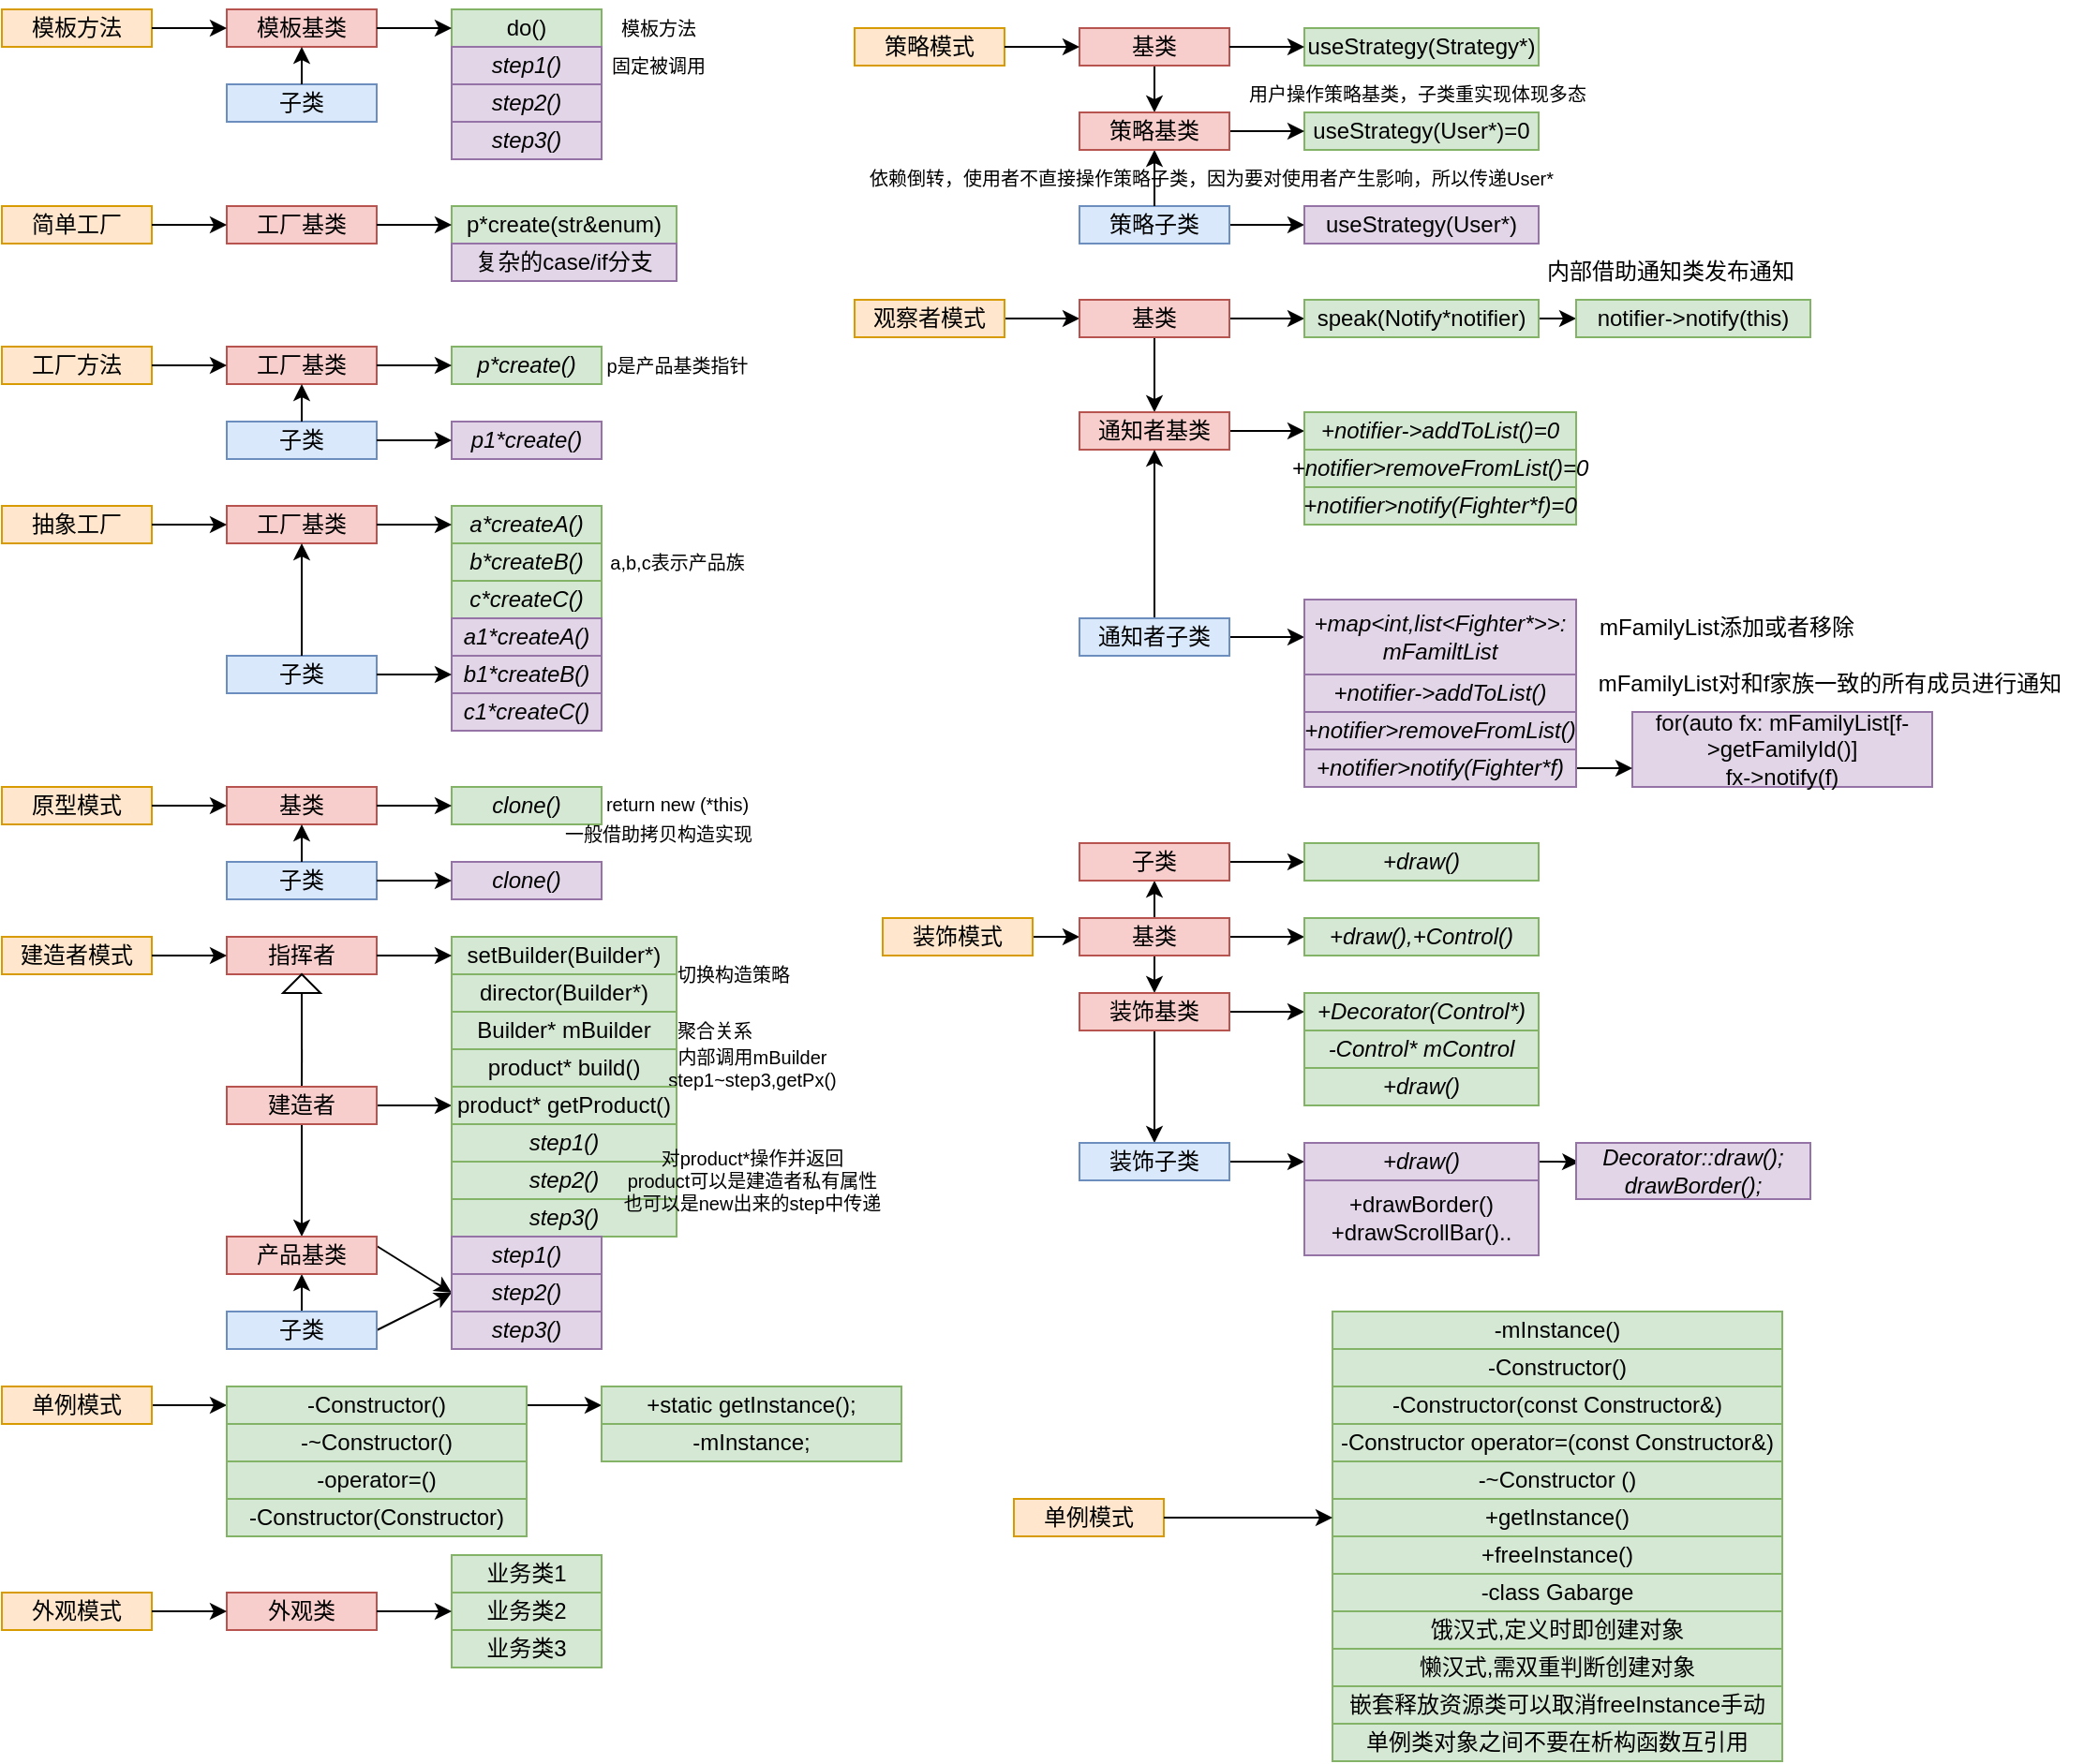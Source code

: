 <mxfile>
    <diagram id="zHpIVwNeffbbXztbU5Zh" name="第 1 页">
        <mxGraphModel dx="603" dy="279" grid="1" gridSize="10" guides="1" tooltips="1" connect="1" arrows="1" fold="1" page="1" pageScale="1" pageWidth="1169" pageHeight="827" math="0" shadow="0">
            <root>
                <mxCell id="0"/>
                <mxCell id="1" parent="0"/>
                <mxCell id="29" value="" style="group" parent="1" vertex="1" connectable="0">
                    <mxGeometry width="385" height="85" as="geometry"/>
                </mxCell>
                <mxCell id="2" value="模板方法" style="whiteSpace=wrap;html=1;fillColor=#ffe6cc;strokeColor=#d79b00;" parent="29" vertex="1">
                    <mxGeometry y="5" width="80" height="20" as="geometry"/>
                </mxCell>
                <mxCell id="4" value="模板基类" style="whiteSpace=wrap;html=1;fillColor=#f8cecc;strokeColor=#b85450;" parent="29" vertex="1">
                    <mxGeometry x="120" y="5" width="80" height="20" as="geometry"/>
                </mxCell>
                <mxCell id="17" style="edgeStyle=none;html=1;exitX=1;exitY=0.5;exitDx=0;exitDy=0;entryX=0;entryY=0.5;entryDx=0;entryDy=0;fontSize=10;" parent="29" source="2" target="4" edge="1">
                    <mxGeometry relative="1" as="geometry"/>
                </mxCell>
                <mxCell id="5" value="do()" style="whiteSpace=wrap;html=1;fillColor=#d5e8d4;strokeColor=#82b366;" parent="29" vertex="1">
                    <mxGeometry x="240" y="5" width="80" height="20" as="geometry"/>
                </mxCell>
                <mxCell id="20" style="edgeStyle=none;html=1;fontSize=10;" parent="29" source="4" target="5" edge="1">
                    <mxGeometry relative="1" as="geometry"/>
                </mxCell>
                <mxCell id="6" value="&lt;i&gt;step1()&lt;/i&gt;" style="whiteSpace=wrap;html=1;fillColor=#e1d5e7;strokeColor=#9673a6;" parent="29" vertex="1">
                    <mxGeometry x="240" y="25" width="80" height="20" as="geometry"/>
                </mxCell>
                <mxCell id="7" value="&lt;i&gt;step2()&lt;/i&gt;" style="whiteSpace=wrap;html=1;fillColor=#e1d5e7;strokeColor=#9673a6;" parent="29" vertex="1">
                    <mxGeometry x="240" y="45" width="80" height="20" as="geometry"/>
                </mxCell>
                <mxCell id="8" value="&lt;i&gt;step3()&lt;/i&gt;" style="whiteSpace=wrap;html=1;fillColor=#e1d5e7;strokeColor=#9673a6;" parent="29" vertex="1">
                    <mxGeometry x="240" y="65" width="80" height="20" as="geometry"/>
                </mxCell>
                <mxCell id="12" value="&lt;font style=&quot;font-size: 10px;&quot;&gt;模板方法&lt;/font&gt;" style="text;html=1;align=center;verticalAlign=middle;resizable=0;points=[];autosize=1;strokeColor=none;fillColor=none;" parent="29" vertex="1">
                    <mxGeometry x="320" width="60" height="30" as="geometry"/>
                </mxCell>
                <mxCell id="13" value="&lt;font style=&quot;font-size: 10px;&quot;&gt;固定被调用&lt;/font&gt;" style="text;html=1;align=center;verticalAlign=middle;resizable=0;points=[];autosize=1;strokeColor=none;fillColor=none;" parent="29" vertex="1">
                    <mxGeometry x="315" y="20" width="70" height="30" as="geometry"/>
                </mxCell>
                <mxCell id="21" value="子类" style="whiteSpace=wrap;html=1;fillColor=#dae8fc;strokeColor=#6c8ebf;" parent="29" vertex="1">
                    <mxGeometry x="120" y="45" width="80" height="20" as="geometry"/>
                </mxCell>
                <mxCell id="22" style="edgeStyle=none;html=1;fontSize=10;entryX=0.5;entryY=1;entryDx=0;entryDy=0;" parent="29" source="21" target="4" edge="1">
                    <mxGeometry relative="1" as="geometry"/>
                </mxCell>
                <mxCell id="41" value="" style="group" parent="1" vertex="1" connectable="0">
                    <mxGeometry y="110" width="360" height="40" as="geometry"/>
                </mxCell>
                <mxCell id="16" value="简单工厂" style="whiteSpace=wrap;html=1;fillColor=#ffe6cc;strokeColor=#d79b00;" parent="41" vertex="1">
                    <mxGeometry width="80" height="20" as="geometry"/>
                </mxCell>
                <mxCell id="23" value="工厂基类" style="whiteSpace=wrap;html=1;fillColor=#f8cecc;strokeColor=#b85450;" parent="41" vertex="1">
                    <mxGeometry x="120" width="80" height="20" as="geometry"/>
                </mxCell>
                <mxCell id="27" style="edgeStyle=none;html=1;exitX=1;exitY=0.5;exitDx=0;exitDy=0;entryX=0;entryY=0.5;entryDx=0;entryDy=0;fontSize=10;" parent="41" source="16" target="23" edge="1">
                    <mxGeometry relative="1" as="geometry"/>
                </mxCell>
                <mxCell id="24" value="p*create(str&amp;amp;enum)" style="whiteSpace=wrap;html=1;fillColor=#d5e8d4;strokeColor=#82b366;" parent="41" vertex="1">
                    <mxGeometry x="240" width="120" height="20" as="geometry"/>
                </mxCell>
                <mxCell id="26" style="edgeStyle=none;html=1;exitX=1;exitY=0.5;exitDx=0;exitDy=0;entryX=0;entryY=0.5;entryDx=0;entryDy=0;fontSize=10;" parent="41" source="23" target="24" edge="1">
                    <mxGeometry relative="1" as="geometry"/>
                </mxCell>
                <mxCell id="25" value="复杂的case/if分支" style="whiteSpace=wrap;html=1;fillColor=#e1d5e7;strokeColor=#9673a6;" parent="41" vertex="1">
                    <mxGeometry x="240" y="20" width="120" height="20" as="geometry"/>
                </mxCell>
                <mxCell id="43" value="" style="group" parent="1" vertex="1" connectable="0">
                    <mxGeometry y="180" width="410" height="70" as="geometry"/>
                </mxCell>
                <mxCell id="30" value="工厂方法" style="whiteSpace=wrap;html=1;fillColor=#ffe6cc;strokeColor=#d79b00;" parent="43" vertex="1">
                    <mxGeometry y="5" width="80" height="20" as="geometry"/>
                </mxCell>
                <mxCell id="31" value="工厂基类" style="whiteSpace=wrap;html=1;fillColor=#f8cecc;strokeColor=#b85450;" parent="43" vertex="1">
                    <mxGeometry x="120" y="5" width="80" height="20" as="geometry"/>
                </mxCell>
                <mxCell id="32" style="edgeStyle=none;html=1;exitX=1;exitY=0.5;exitDx=0;exitDy=0;entryX=0;entryY=0.5;entryDx=0;entryDy=0;fontSize=10;" parent="43" source="30" target="31" edge="1">
                    <mxGeometry relative="1" as="geometry"/>
                </mxCell>
                <mxCell id="33" value="&lt;i&gt;p*create()&lt;/i&gt;" style="whiteSpace=wrap;html=1;fillColor=#d5e8d4;strokeColor=#82b366;" parent="43" vertex="1">
                    <mxGeometry x="240" y="5" width="80" height="20" as="geometry"/>
                </mxCell>
                <mxCell id="34" style="edgeStyle=none;html=1;exitX=1;exitY=0.5;exitDx=0;exitDy=0;entryX=0;entryY=0.5;entryDx=0;entryDy=0;fontSize=10;" parent="43" source="31" target="33" edge="1">
                    <mxGeometry relative="1" as="geometry"/>
                </mxCell>
                <mxCell id="35" value="p是产品基类指针" style="text;html=1;align=center;verticalAlign=middle;resizable=0;points=[];autosize=1;strokeColor=none;fillColor=none;fontSize=10;" parent="43" vertex="1">
                    <mxGeometry x="310" width="100" height="30" as="geometry"/>
                </mxCell>
                <mxCell id="36" value="子类" style="whiteSpace=wrap;html=1;fillColor=#dae8fc;strokeColor=#6c8ebf;" parent="43" vertex="1">
                    <mxGeometry x="120" y="45" width="80" height="20" as="geometry"/>
                </mxCell>
                <mxCell id="37" style="edgeStyle=none;html=1;exitX=0.5;exitY=0;exitDx=0;exitDy=0;entryX=0.5;entryY=1;entryDx=0;entryDy=0;fontSize=10;" parent="43" source="36" target="31" edge="1">
                    <mxGeometry relative="1" as="geometry"/>
                </mxCell>
                <mxCell id="38" value="&lt;i&gt;p1*create()&lt;/i&gt;" style="whiteSpace=wrap;html=1;fillColor=#e1d5e7;strokeColor=#9673a6;" parent="43" vertex="1">
                    <mxGeometry x="240" y="45" width="80" height="20" as="geometry"/>
                </mxCell>
                <mxCell id="39" style="edgeStyle=none;html=1;exitX=1;exitY=0.5;exitDx=0;exitDy=0;entryX=0;entryY=0.5;entryDx=0;entryDy=0;fontSize=10;" parent="43" source="36" target="38" edge="1">
                    <mxGeometry relative="1" as="geometry"/>
                </mxCell>
                <mxCell id="59" value="" style="group" parent="1" vertex="1" connectable="0">
                    <mxGeometry y="270" width="410" height="120" as="geometry"/>
                </mxCell>
                <mxCell id="42" value="抽象工厂" style="whiteSpace=wrap;html=1;fillColor=#ffe6cc;strokeColor=#d79b00;" parent="59" vertex="1">
                    <mxGeometry width="80" height="20" as="geometry"/>
                </mxCell>
                <mxCell id="44" value="工厂基类" style="whiteSpace=wrap;html=1;fillColor=#f8cecc;strokeColor=#b85450;" parent="59" vertex="1">
                    <mxGeometry x="120" width="80" height="20" as="geometry"/>
                </mxCell>
                <mxCell id="45" style="edgeStyle=none;html=1;exitX=1;exitY=0.5;exitDx=0;exitDy=0;entryX=0;entryY=0.5;entryDx=0;entryDy=0;fontSize=10;" parent="59" source="42" target="44" edge="1">
                    <mxGeometry relative="1" as="geometry"/>
                </mxCell>
                <mxCell id="46" value="&lt;i&gt;a*createA()&lt;/i&gt;" style="whiteSpace=wrap;html=1;fillColor=#d5e8d4;strokeColor=#82b366;" parent="59" vertex="1">
                    <mxGeometry x="240" width="80" height="20" as="geometry"/>
                </mxCell>
                <mxCell id="50" style="edgeStyle=none;html=1;exitX=1;exitY=0.5;exitDx=0;exitDy=0;fontSize=10;" parent="59" source="44" target="46" edge="1">
                    <mxGeometry relative="1" as="geometry"/>
                </mxCell>
                <mxCell id="47" value="&lt;i&gt;b*createB()&lt;/i&gt;" style="whiteSpace=wrap;html=1;fillColor=#d5e8d4;strokeColor=#82b366;" parent="59" vertex="1">
                    <mxGeometry x="240" y="20" width="80" height="20" as="geometry"/>
                </mxCell>
                <mxCell id="48" value="&lt;i&gt;c*createC()&lt;/i&gt;" style="whiteSpace=wrap;html=1;fillColor=#d5e8d4;strokeColor=#82b366;" parent="59" vertex="1">
                    <mxGeometry x="240" y="40" width="80" height="20" as="geometry"/>
                </mxCell>
                <mxCell id="49" value="a,b,c表示产品族" style="text;html=1;align=center;verticalAlign=middle;resizable=0;points=[];autosize=1;strokeColor=none;fillColor=none;fontSize=10;" parent="59" vertex="1">
                    <mxGeometry x="310" y="15" width="100" height="30" as="geometry"/>
                </mxCell>
                <mxCell id="51" value="子类" style="whiteSpace=wrap;html=1;fillColor=#dae8fc;strokeColor=#6c8ebf;" parent="59" vertex="1">
                    <mxGeometry x="120" y="80" width="80" height="20" as="geometry"/>
                </mxCell>
                <mxCell id="52" style="edgeStyle=none;html=1;fontSize=10;entryX=0.5;entryY=1;entryDx=0;entryDy=0;" parent="59" source="51" target="44" edge="1">
                    <mxGeometry relative="1" as="geometry"/>
                </mxCell>
                <mxCell id="53" value="&lt;i&gt;b1*createB()&lt;/i&gt;" style="whiteSpace=wrap;html=1;fillColor=#e1d5e7;strokeColor=#9673a6;" parent="59" vertex="1">
                    <mxGeometry x="240" y="80" width="80" height="20" as="geometry"/>
                </mxCell>
                <mxCell id="56" style="edgeStyle=none;html=1;exitX=1;exitY=0.5;exitDx=0;exitDy=0;entryX=0;entryY=0.5;entryDx=0;entryDy=0;fontSize=10;" parent="59" source="51" target="53" edge="1">
                    <mxGeometry relative="1" as="geometry"/>
                </mxCell>
                <mxCell id="54" value="&lt;i&gt;c1*createC()&lt;/i&gt;" style="whiteSpace=wrap;html=1;fillColor=#e1d5e7;strokeColor=#9673a6;" parent="59" vertex="1">
                    <mxGeometry x="240" y="100" width="80" height="20" as="geometry"/>
                </mxCell>
                <mxCell id="55" value="&lt;i&gt;a1*createA()&lt;/i&gt;" style="whiteSpace=wrap;html=1;fillColor=#e1d5e7;strokeColor=#9673a6;" parent="59" vertex="1">
                    <mxGeometry x="240" y="60" width="80" height="20" as="geometry"/>
                </mxCell>
                <mxCell id="71" value="" style="group" parent="1" vertex="1" connectable="0">
                    <mxGeometry y="414" width="410" height="66" as="geometry"/>
                </mxCell>
                <mxCell id="60" value="原型模式" style="whiteSpace=wrap;html=1;fillColor=#ffe6cc;strokeColor=#d79b00;" parent="71" vertex="1">
                    <mxGeometry y="6" width="80" height="20" as="geometry"/>
                </mxCell>
                <mxCell id="61" value="基类" style="whiteSpace=wrap;html=1;fillColor=#f8cecc;strokeColor=#b85450;" parent="71" vertex="1">
                    <mxGeometry x="120" y="6" width="80" height="20" as="geometry"/>
                </mxCell>
                <mxCell id="70" style="edgeStyle=none;html=1;exitX=1;exitY=0.5;exitDx=0;exitDy=0;entryX=0;entryY=0.5;entryDx=0;entryDy=0;fontSize=10;" parent="71" source="60" target="61" edge="1">
                    <mxGeometry relative="1" as="geometry"/>
                </mxCell>
                <mxCell id="62" value="&lt;i&gt;clone()&lt;/i&gt;" style="whiteSpace=wrap;html=1;fillColor=#d5e8d4;strokeColor=#82b366;" parent="71" vertex="1">
                    <mxGeometry x="240" y="6" width="80" height="20" as="geometry"/>
                </mxCell>
                <mxCell id="65" style="edgeStyle=none;html=1;exitX=1;exitY=0.5;exitDx=0;exitDy=0;fontSize=10;" parent="71" source="61" target="62" edge="1">
                    <mxGeometry relative="1" as="geometry"/>
                </mxCell>
                <mxCell id="63" value="子类" style="whiteSpace=wrap;html=1;fillColor=#dae8fc;strokeColor=#6c8ebf;" parent="71" vertex="1">
                    <mxGeometry x="120" y="46" width="80" height="20" as="geometry"/>
                </mxCell>
                <mxCell id="66" style="edgeStyle=none;html=1;exitX=0.5;exitY=0;exitDx=0;exitDy=0;entryX=0.5;entryY=1;entryDx=0;entryDy=0;fontSize=10;" parent="71" source="63" target="61" edge="1">
                    <mxGeometry relative="1" as="geometry"/>
                </mxCell>
                <mxCell id="64" value="&lt;i&gt;clone()&lt;/i&gt;" style="whiteSpace=wrap;html=1;fillColor=#e1d5e7;strokeColor=#9673a6;" parent="71" vertex="1">
                    <mxGeometry x="240" y="46" width="80" height="20" as="geometry"/>
                </mxCell>
                <mxCell id="67" style="edgeStyle=none;html=1;fontSize=10;" parent="71" source="63" target="64" edge="1">
                    <mxGeometry relative="1" as="geometry"/>
                </mxCell>
                <mxCell id="68" value="return new (*this)" style="text;html=1;align=center;verticalAlign=middle;resizable=0;points=[];autosize=1;strokeColor=none;fillColor=none;fontSize=10;" parent="71" vertex="1">
                    <mxGeometry x="310" width="100" height="30" as="geometry"/>
                </mxCell>
                <mxCell id="69" value="一般借助拷贝构造实现" style="text;html=1;align=center;verticalAlign=middle;resizable=0;points=[];autosize=1;strokeColor=none;fillColor=none;fontSize=10;" parent="71" vertex="1">
                    <mxGeometry x="290" y="16" width="120" height="30" as="geometry"/>
                </mxCell>
                <mxCell id="73" value="建造者模式" style="whiteSpace=wrap;html=1;fillColor=#ffe6cc;strokeColor=#d79b00;" parent="1" vertex="1">
                    <mxGeometry y="500" width="80" height="20" as="geometry"/>
                </mxCell>
                <mxCell id="74" value="指挥者" style="whiteSpace=wrap;html=1;fillColor=#f8cecc;strokeColor=#b85450;" parent="1" vertex="1">
                    <mxGeometry x="120" y="500" width="80" height="20" as="geometry"/>
                </mxCell>
                <mxCell id="76" style="edgeStyle=none;html=1;exitX=1;exitY=0.5;exitDx=0;exitDy=0;fontSize=10;" parent="1" source="73" target="74" edge="1">
                    <mxGeometry relative="1" as="geometry"/>
                </mxCell>
                <mxCell id="75" value="setBuilder(Builder*)" style="whiteSpace=wrap;html=1;fillColor=#d5e8d4;strokeColor=#82b366;" parent="1" vertex="1">
                    <mxGeometry x="240" y="500" width="120" height="20" as="geometry"/>
                </mxCell>
                <mxCell id="77" style="edgeStyle=none;html=1;exitX=1;exitY=0.5;exitDx=0;exitDy=0;entryX=0;entryY=0.5;entryDx=0;entryDy=0;fontSize=10;" parent="1" source="74" target="75" edge="1">
                    <mxGeometry relative="1" as="geometry"/>
                </mxCell>
                <mxCell id="81" value="director(Builder*)" style="whiteSpace=wrap;html=1;fillColor=#d5e8d4;strokeColor=#82b366;" parent="1" vertex="1">
                    <mxGeometry x="240" y="520" width="120" height="20" as="geometry"/>
                </mxCell>
                <mxCell id="82" value="切换构造策略" style="text;html=1;align=center;verticalAlign=middle;resizable=0;points=[];autosize=1;strokeColor=none;fillColor=none;fontSize=10;" parent="1" vertex="1">
                    <mxGeometry x="350" y="505" width="80" height="30" as="geometry"/>
                </mxCell>
                <mxCell id="83" value="Builder* mBuilder" style="whiteSpace=wrap;html=1;fillColor=#d5e8d4;strokeColor=#82b366;movable=1;resizable=1;rotatable=1;deletable=1;editable=1;connectable=1;" parent="1" vertex="1">
                    <mxGeometry x="240" y="540" width="120" height="20" as="geometry"/>
                </mxCell>
                <mxCell id="85" value="product* build()" style="whiteSpace=wrap;html=1;fillColor=#d5e8d4;strokeColor=#82b366;" parent="1" vertex="1">
                    <mxGeometry x="240" y="560" width="120" height="20" as="geometry"/>
                </mxCell>
                <mxCell id="86" value="内部调用mBuilder&lt;br&gt;step1~step3,getPx()" style="text;html=1;align=center;verticalAlign=middle;resizable=0;points=[];autosize=1;strokeColor=none;fillColor=none;fontSize=10;" parent="1" vertex="1">
                    <mxGeometry x="345" y="550" width="110" height="40" as="geometry"/>
                </mxCell>
                <mxCell id="91" style="edgeStyle=none;html=1;exitX=0.5;exitY=0;exitDx=0;exitDy=0;fontSize=10;endArrow=none;endFill=0;" parent="1" source="87" edge="1">
                    <mxGeometry relative="1" as="geometry">
                        <mxPoint x="160.077" y="560" as="targetPoint"/>
                    </mxGeometry>
                </mxCell>
                <mxCell id="94" style="edgeStyle=none;html=1;exitX=0.5;exitY=1;exitDx=0;exitDy=0;entryX=0.5;entryY=0;entryDx=0;entryDy=0;fontSize=10;endArrow=classic;endFill=1;" parent="1" source="87" target="93" edge="1">
                    <mxGeometry relative="1" as="geometry"/>
                </mxCell>
                <mxCell id="109" style="edgeStyle=none;html=1;exitX=1;exitY=0.5;exitDx=0;exitDy=0;entryX=0;entryY=0.5;entryDx=0;entryDy=0;fontSize=10;endArrow=classic;endFill=1;" parent="1" source="87" target="108" edge="1">
                    <mxGeometry relative="1" as="geometry"/>
                </mxCell>
                <mxCell id="87" value="建造者" style="whiteSpace=wrap;html=1;fillColor=#f8cecc;strokeColor=#b85450;" parent="1" vertex="1">
                    <mxGeometry x="120" y="580" width="80" height="20" as="geometry"/>
                </mxCell>
                <mxCell id="88" value="" style="group;fontSize=10;rotation=-90;" parent="1" vertex="1" connectable="0">
                    <mxGeometry x="140" y="530" width="40" height="20" as="geometry"/>
                </mxCell>
                <mxCell id="89" style="edgeStyle=none;html=1;exitX=0;exitY=0.5;exitDx=0;exitDy=0;rounded=0;strokeColor=default;endArrow=none;endFill=0;fontSize=10;" parent="88" source="90" edge="1">
                    <mxGeometry relative="1" as="geometry">
                        <mxPoint x="20" y="30" as="targetPoint"/>
                    </mxGeometry>
                </mxCell>
                <mxCell id="90" value="" style="triangle;whiteSpace=wrap;html=1;fontSize=10;rotation=-90;" parent="88" vertex="1">
                    <mxGeometry x="15" y="-15" width="10" height="20" as="geometry"/>
                </mxCell>
                <mxCell id="92" value="聚合关系" style="text;html=1;align=center;verticalAlign=middle;resizable=0;points=[];autosize=1;strokeColor=none;fillColor=none;fontSize=10;" parent="1" vertex="1">
                    <mxGeometry x="350" y="535" width="60" height="30" as="geometry"/>
                </mxCell>
                <mxCell id="100" style="edgeStyle=none;html=1;exitX=0.5;exitY=0;exitDx=0;exitDy=0;entryX=0.5;entryY=1;entryDx=0;entryDy=0;fontSize=10;endArrow=classic;endFill=1;" parent="1" source="99" target="93" edge="1">
                    <mxGeometry relative="1" as="geometry"/>
                </mxCell>
                <mxCell id="106" style="edgeStyle=none;html=1;exitX=1;exitY=0.25;exitDx=0;exitDy=0;fontSize=10;endArrow=classic;endFill=1;" parent="1" source="93" edge="1">
                    <mxGeometry relative="1" as="geometry">
                        <mxPoint x="240" y="690" as="targetPoint"/>
                    </mxGeometry>
                </mxCell>
                <mxCell id="93" value="产品基类" style="whiteSpace=wrap;html=1;fillColor=#f8cecc;strokeColor=#b85450;" parent="1" vertex="1">
                    <mxGeometry x="120" y="660" width="80" height="20" as="geometry"/>
                </mxCell>
                <mxCell id="95" value="&lt;i&gt;step1()&lt;/i&gt;" style="whiteSpace=wrap;html=1;fillColor=#d5e8d4;strokeColor=#82b366;" parent="1" vertex="1">
                    <mxGeometry x="240" y="600" width="120" height="20" as="geometry"/>
                </mxCell>
                <mxCell id="96" value="&lt;i&gt;step2()&lt;/i&gt;" style="whiteSpace=wrap;html=1;fillColor=#d5e8d4;strokeColor=#82b366;" parent="1" vertex="1">
                    <mxGeometry x="240" y="620" width="120" height="20" as="geometry"/>
                </mxCell>
                <mxCell id="97" value="&lt;i&gt;step3()&lt;/i&gt;" style="whiteSpace=wrap;html=1;fillColor=#d5e8d4;strokeColor=#82b366;" parent="1" vertex="1">
                    <mxGeometry x="240" y="640" width="120" height="20" as="geometry"/>
                </mxCell>
                <mxCell id="98" value="对product*操作并返回&lt;br&gt;product可以是建造者私有属性&lt;br&gt;也可以是new出来的step中传递" style="text;html=1;align=center;verticalAlign=middle;resizable=0;points=[];autosize=1;strokeColor=none;fillColor=none;fontSize=10;" parent="1" vertex="1">
                    <mxGeometry x="320" y="605" width="160" height="50" as="geometry"/>
                </mxCell>
                <mxCell id="104" style="edgeStyle=none;html=1;exitX=1;exitY=0.5;exitDx=0;exitDy=0;entryX=0;entryY=0.5;entryDx=0;entryDy=0;fontSize=10;endArrow=classic;endFill=1;" parent="1" source="99" target="102" edge="1">
                    <mxGeometry relative="1" as="geometry"/>
                </mxCell>
                <mxCell id="99" value="子类" style="whiteSpace=wrap;html=1;fillColor=#dae8fc;strokeColor=#6c8ebf;" parent="1" vertex="1">
                    <mxGeometry x="120" y="700" width="80" height="20" as="geometry"/>
                </mxCell>
                <mxCell id="101" value="&lt;i&gt;step1()&lt;/i&gt;" style="whiteSpace=wrap;html=1;fillColor=#e1d5e7;strokeColor=#9673a6;" parent="1" vertex="1">
                    <mxGeometry x="240" y="660" width="80" height="20" as="geometry"/>
                </mxCell>
                <mxCell id="102" value="&lt;i&gt;step2()&lt;/i&gt;" style="whiteSpace=wrap;html=1;fillColor=#e1d5e7;strokeColor=#9673a6;" parent="1" vertex="1">
                    <mxGeometry x="240" y="680" width="80" height="20" as="geometry"/>
                </mxCell>
                <mxCell id="103" value="&lt;i&gt;step3()&lt;/i&gt;" style="whiteSpace=wrap;html=1;fillColor=#e1d5e7;strokeColor=#9673a6;" parent="1" vertex="1">
                    <mxGeometry x="240" y="700" width="80" height="20" as="geometry"/>
                </mxCell>
                <mxCell id="108" value="product* getProduct()" style="whiteSpace=wrap;html=1;fillColor=#d5e8d4;strokeColor=#82b366;" parent="1" vertex="1">
                    <mxGeometry x="240" y="580" width="120" height="20" as="geometry"/>
                </mxCell>
                <mxCell id="111" value="策略模式" style="whiteSpace=wrap;html=1;fillColor=#ffe6cc;strokeColor=#d79b00;" parent="1" vertex="1">
                    <mxGeometry x="455" y="15" width="80" height="20" as="geometry"/>
                </mxCell>
                <mxCell id="129" style="edgeStyle=none;html=1;exitX=0.5;exitY=1;exitDx=0;exitDy=0;entryX=0.5;entryY=0;entryDx=0;entryDy=0;" parent="1" source="112" target="123" edge="1">
                    <mxGeometry relative="1" as="geometry"/>
                </mxCell>
                <mxCell id="112" value="基类" style="whiteSpace=wrap;html=1;fillColor=#f8cecc;strokeColor=#b85450;" parent="1" vertex="1">
                    <mxGeometry x="575" y="15" width="80" height="20" as="geometry"/>
                </mxCell>
                <mxCell id="113" style="edgeStyle=none;html=1;exitX=1;exitY=0.5;exitDx=0;exitDy=0;entryX=0;entryY=0.5;entryDx=0;entryDy=0;fontSize=10;" parent="1" source="111" target="112" edge="1">
                    <mxGeometry relative="1" as="geometry"/>
                </mxCell>
                <mxCell id="114" value="useStrategy(Strategy*)" style="whiteSpace=wrap;html=1;fillColor=#d5e8d4;strokeColor=#82b366;" parent="1" vertex="1">
                    <mxGeometry x="695" y="15" width="125" height="20" as="geometry"/>
                </mxCell>
                <mxCell id="115" style="edgeStyle=none;html=1;fontSize=10;" parent="1" source="112" target="114" edge="1">
                    <mxGeometry relative="1" as="geometry"/>
                </mxCell>
                <mxCell id="118" value="useStrategy(User*)=0" style="whiteSpace=wrap;html=1;fillColor=#d5e8d4;strokeColor=#82b366;" parent="1" vertex="1">
                    <mxGeometry x="695" y="60" width="125" height="20" as="geometry"/>
                </mxCell>
                <mxCell id="128" style="edgeStyle=none;html=1;exitX=1;exitY=0.5;exitDx=0;exitDy=0;entryX=0;entryY=0.5;entryDx=0;entryDy=0;" parent="1" source="121" target="127" edge="1">
                    <mxGeometry relative="1" as="geometry"/>
                </mxCell>
                <mxCell id="121" value="策略子类" style="whiteSpace=wrap;html=1;fillColor=#dae8fc;strokeColor=#6c8ebf;" parent="1" vertex="1">
                    <mxGeometry x="575" y="110" width="80" height="20" as="geometry"/>
                </mxCell>
                <mxCell id="125" style="edgeStyle=none;html=1;exitX=1;exitY=0.5;exitDx=0;exitDy=0;entryX=0;entryY=0.5;entryDx=0;entryDy=0;" parent="1" source="123" target="118" edge="1">
                    <mxGeometry relative="1" as="geometry"/>
                </mxCell>
                <mxCell id="126" style="edgeStyle=none;html=1;entryX=0.5;entryY=1;entryDx=0;entryDy=0;" parent="1" source="121" target="123" edge="1">
                    <mxGeometry relative="1" as="geometry"/>
                </mxCell>
                <mxCell id="123" value="策略基类" style="whiteSpace=wrap;html=1;fillColor=#f8cecc;strokeColor=#b85450;" parent="1" vertex="1">
                    <mxGeometry x="575" y="60" width="80" height="20" as="geometry"/>
                </mxCell>
                <mxCell id="127" value="useStrategy(User*)" style="whiteSpace=wrap;html=1;fillColor=#e1d5e7;strokeColor=#9673a6;" parent="1" vertex="1">
                    <mxGeometry x="695" y="110" width="125" height="20" as="geometry"/>
                </mxCell>
                <mxCell id="130" value="&lt;font style=&quot;font-size: 10px;&quot;&gt;依赖倒转，使用者不直接操作策略子类，因为要对使用者产生影响，所以传递User*&lt;/font&gt;" style="text;html=1;align=center;verticalAlign=middle;resizable=0;points=[];autosize=1;strokeColor=none;fillColor=none;" parent="1" vertex="1">
                    <mxGeometry x="450" y="80" width="390" height="30" as="geometry"/>
                </mxCell>
                <mxCell id="131" value="用户操作策略基类，子类重实现体现多态" style="text;html=1;align=center;verticalAlign=middle;resizable=0;points=[];autosize=1;strokeColor=none;fillColor=none;fontSize=10;" parent="1" vertex="1">
                    <mxGeometry x="655" y="35" width="200" height="30" as="geometry"/>
                </mxCell>
                <mxCell id="156" style="edgeStyle=none;html=1;exitX=1;exitY=0.5;exitDx=0;exitDy=0;entryX=0;entryY=0.5;entryDx=0;entryDy=0;" parent="1" source="132" target="133" edge="1">
                    <mxGeometry relative="1" as="geometry"/>
                </mxCell>
                <mxCell id="132" value="观察者模式" style="whiteSpace=wrap;html=1;fillColor=#ffe6cc;strokeColor=#d79b00;" parent="1" vertex="1">
                    <mxGeometry x="455" y="160" width="80" height="20" as="geometry"/>
                </mxCell>
                <mxCell id="148" style="edgeStyle=none;html=1;exitX=0.5;exitY=1;exitDx=0;exitDy=0;entryX=0.5;entryY=0;entryDx=0;entryDy=0;" parent="1" source="133" target="135" edge="1">
                    <mxGeometry relative="1" as="geometry"/>
                </mxCell>
                <mxCell id="151" style="edgeStyle=none;html=1;exitX=1;exitY=0.5;exitDx=0;exitDy=0;entryX=0;entryY=0.5;entryDx=0;entryDy=0;" parent="1" source="133" target="134" edge="1">
                    <mxGeometry relative="1" as="geometry"/>
                </mxCell>
                <mxCell id="133" value="基类" style="whiteSpace=wrap;html=1;fillColor=#f8cecc;strokeColor=#b85450;" parent="1" vertex="1">
                    <mxGeometry x="575" y="160" width="80" height="20" as="geometry"/>
                </mxCell>
                <mxCell id="141" style="edgeStyle=none;html=1;exitX=1;exitY=0.5;exitDx=0;exitDy=0;entryX=0;entryY=0.5;entryDx=0;entryDy=0;" parent="1" source="134" target="137" edge="1">
                    <mxGeometry relative="1" as="geometry"/>
                </mxCell>
                <mxCell id="134" value="speak(Notify*notifier)" style="whiteSpace=wrap;html=1;fillColor=#d5e8d4;strokeColor=#82b366;" parent="1" vertex="1">
                    <mxGeometry x="695" y="160" width="125" height="20" as="geometry"/>
                </mxCell>
                <mxCell id="150" style="edgeStyle=none;html=1;exitX=1;exitY=0.5;exitDx=0;exitDy=0;entryX=0;entryY=0.5;entryDx=0;entryDy=0;" parent="1" source="135" target="138" edge="1">
                    <mxGeometry relative="1" as="geometry"/>
                </mxCell>
                <mxCell id="135" value="通知者基类" style="whiteSpace=wrap;html=1;fillColor=#f8cecc;strokeColor=#b85450;" parent="1" vertex="1">
                    <mxGeometry x="575" y="220" width="80" height="20" as="geometry"/>
                </mxCell>
                <mxCell id="149" style="edgeStyle=none;html=1;exitX=0.5;exitY=0;exitDx=0;exitDy=0;entryX=0.5;entryY=1;entryDx=0;entryDy=0;" parent="1" source="136" target="135" edge="1">
                    <mxGeometry relative="1" as="geometry"/>
                </mxCell>
                <mxCell id="173" style="edgeStyle=orthogonalEdgeStyle;rounded=0;html=1;exitX=1;exitY=0.5;exitDx=0;exitDy=0;entryX=0;entryY=0.5;entryDx=0;entryDy=0;" parent="1" source="136" target="147" edge="1">
                    <mxGeometry relative="1" as="geometry"/>
                </mxCell>
                <mxCell id="136" value="通知者子类" style="whiteSpace=wrap;html=1;fillColor=#dae8fc;strokeColor=#6c8ebf;" parent="1" vertex="1">
                    <mxGeometry x="575" y="330" width="80" height="20" as="geometry"/>
                </mxCell>
                <mxCell id="137" value="notifier-&amp;gt;notify(this)" style="whiteSpace=wrap;html=1;fillColor=#d5e8d4;strokeColor=#82b366;" parent="1" vertex="1">
                    <mxGeometry x="840" y="160" width="125" height="20" as="geometry"/>
                </mxCell>
                <mxCell id="138" value="&lt;i&gt;+notifier-&amp;gt;addToList()=0&lt;/i&gt;" style="whiteSpace=wrap;html=1;fillColor=#d5e8d4;strokeColor=#82b366;" parent="1" vertex="1">
                    <mxGeometry x="695" y="220" width="145" height="20" as="geometry"/>
                </mxCell>
                <mxCell id="139" value="&lt;i&gt;+notifier&amp;gt;removeFromList()=0&lt;/i&gt;" style="whiteSpace=wrap;html=1;fillColor=#d5e8d4;strokeColor=#82b366;" parent="1" vertex="1">
                    <mxGeometry x="695" y="240" width="145" height="20" as="geometry"/>
                </mxCell>
                <mxCell id="140" value="&lt;i&gt;+notifier&amp;gt;notify(Fighter*f)=0&lt;/i&gt;" style="whiteSpace=wrap;html=1;fillColor=#d5e8d4;strokeColor=#82b366;" parent="1" vertex="1">
                    <mxGeometry x="695" y="260" width="145" height="20" as="geometry"/>
                </mxCell>
                <mxCell id="142" value="for(auto fx: mFamilyList[f-&amp;gt;getFamilyId()]&lt;br&gt;fx-&amp;gt;notify(f)" style="whiteSpace=wrap;html=1;fillColor=#e1d5e7;strokeColor=#9673a6;" parent="1" vertex="1">
                    <mxGeometry x="870" y="380" width="160" height="40" as="geometry"/>
                </mxCell>
                <mxCell id="144" value="内部借助通知类发布通知" style="text;html=1;align=center;verticalAlign=middle;resizable=0;points=[];autosize=1;strokeColor=none;fillColor=none;" parent="1" vertex="1">
                    <mxGeometry x="810" y="130" width="160" height="30" as="geometry"/>
                </mxCell>
                <mxCell id="145" value="&lt;span style=&quot;&quot;&gt;mFamilyList添加或者移除&lt;/span&gt;" style="text;html=1;align=center;verticalAlign=middle;resizable=0;points=[];autosize=1;strokeColor=none;fillColor=none;" parent="1" vertex="1">
                    <mxGeometry x="840" y="320" width="160" height="30" as="geometry"/>
                </mxCell>
                <mxCell id="146" value="&lt;span style=&quot;&quot;&gt;mFamilyList对和f家族一致的所有成员进行通知&lt;/span&gt;" style="text;html=1;align=center;verticalAlign=middle;resizable=0;points=[];autosize=1;strokeColor=none;fillColor=none;" parent="1" vertex="1">
                    <mxGeometry x="840" y="350" width="270" height="30" as="geometry"/>
                </mxCell>
                <mxCell id="147" value="&lt;i&gt;+map&amp;lt;int,list&amp;lt;Fighter*&amp;gt;&amp;gt;:&lt;br&gt;mFamiltList&lt;br&gt;&lt;/i&gt;" style="whiteSpace=wrap;html=1;fillColor=#e1d5e7;strokeColor=#9673a6;" parent="1" vertex="1">
                    <mxGeometry x="695" y="320" width="145" height="40" as="geometry"/>
                </mxCell>
                <mxCell id="152" value="&lt;i&gt;+notifier-&amp;gt;addToList()&lt;/i&gt;" style="whiteSpace=wrap;html=1;fillColor=#e1d5e7;strokeColor=#9673a6;" parent="1" vertex="1">
                    <mxGeometry x="695" y="360" width="145" height="20" as="geometry"/>
                </mxCell>
                <mxCell id="153" value="&lt;i&gt;+notifier&amp;gt;removeFromList()&lt;/i&gt;" style="whiteSpace=wrap;html=1;fillColor=#e1d5e7;strokeColor=#9673a6;" parent="1" vertex="1">
                    <mxGeometry x="695" y="380" width="145" height="20" as="geometry"/>
                </mxCell>
                <mxCell id="155" style="edgeStyle=none;html=1;exitX=1;exitY=0.5;exitDx=0;exitDy=0;entryX=0;entryY=0.75;entryDx=0;entryDy=0;" parent="1" source="154" target="142" edge="1">
                    <mxGeometry relative="1" as="geometry"/>
                </mxCell>
                <mxCell id="154" value="&lt;i&gt;+notifier&amp;gt;notify(Fighter*f)&lt;/i&gt;" style="whiteSpace=wrap;html=1;fillColor=#e1d5e7;strokeColor=#9673a6;" parent="1" vertex="1">
                    <mxGeometry x="695" y="400" width="145" height="20" as="geometry"/>
                </mxCell>
                <mxCell id="186" style="edgeStyle=orthogonalEdgeStyle;rounded=0;html=1;exitX=1;exitY=0.5;exitDx=0;exitDy=0;entryX=0;entryY=0.5;entryDx=0;entryDy=0;" parent="1" source="157" target="158" edge="1">
                    <mxGeometry relative="1" as="geometry"/>
                </mxCell>
                <mxCell id="157" value="装饰模式" style="whiteSpace=wrap;html=1;fillColor=#ffe6cc;strokeColor=#d79b00;" parent="1" vertex="1">
                    <mxGeometry x="470" y="490" width="80" height="20" as="geometry"/>
                </mxCell>
                <mxCell id="168" style="edgeStyle=orthogonalEdgeStyle;rounded=0;html=1;exitX=0.5;exitY=1;exitDx=0;exitDy=0;entryX=0.5;entryY=0;entryDx=0;entryDy=0;" parent="1" source="158" target="159" edge="1">
                    <mxGeometry relative="1" as="geometry"/>
                </mxCell>
                <mxCell id="169" style="edgeStyle=orthogonalEdgeStyle;rounded=0;html=1;exitX=0.5;exitY=0;exitDx=0;exitDy=0;entryX=0.5;entryY=1;entryDx=0;entryDy=0;" parent="1" source="158" target="160" edge="1">
                    <mxGeometry relative="1" as="geometry"/>
                </mxCell>
                <mxCell id="174" style="edgeStyle=orthogonalEdgeStyle;rounded=0;html=1;exitX=1;exitY=0.5;exitDx=0;exitDy=0;entryX=0;entryY=0.5;entryDx=0;entryDy=0;" parent="1" source="158" target="170" edge="1">
                    <mxGeometry relative="1" as="geometry"/>
                </mxCell>
                <mxCell id="158" value="基类" style="whiteSpace=wrap;html=1;fillColor=#f8cecc;strokeColor=#b85450;" parent="1" vertex="1">
                    <mxGeometry x="575" y="490" width="80" height="20" as="geometry"/>
                </mxCell>
                <mxCell id="178" style="edgeStyle=orthogonalEdgeStyle;rounded=0;html=1;exitX=0.5;exitY=1;exitDx=0;exitDy=0;entryX=0.5;entryY=0;entryDx=0;entryDy=0;" parent="1" source="159" target="161" edge="1">
                    <mxGeometry relative="1" as="geometry"/>
                </mxCell>
                <mxCell id="183" style="edgeStyle=orthogonalEdgeStyle;rounded=0;html=1;entryX=0;entryY=0.5;entryDx=0;entryDy=0;" parent="1" source="159" target="175" edge="1">
                    <mxGeometry relative="1" as="geometry"/>
                </mxCell>
                <mxCell id="159" value="装饰基类" style="whiteSpace=wrap;html=1;fillColor=#f8cecc;strokeColor=#b85450;" parent="1" vertex="1">
                    <mxGeometry x="575" y="530" width="80" height="20" as="geometry"/>
                </mxCell>
                <mxCell id="172" style="edgeStyle=orthogonalEdgeStyle;rounded=0;html=1;exitX=1;exitY=0.5;exitDx=0;exitDy=0;entryX=0;entryY=0.5;entryDx=0;entryDy=0;" parent="1" source="160" target="171" edge="1">
                    <mxGeometry relative="1" as="geometry"/>
                </mxCell>
                <mxCell id="160" value="子类" style="whiteSpace=wrap;html=1;fillColor=#f8cecc;strokeColor=#b85450;" parent="1" vertex="1">
                    <mxGeometry x="575" y="450" width="80" height="20" as="geometry"/>
                </mxCell>
                <mxCell id="182" style="edgeStyle=orthogonalEdgeStyle;rounded=0;html=1;exitX=1;exitY=0.5;exitDx=0;exitDy=0;entryX=0;entryY=0.5;entryDx=0;entryDy=0;" parent="1" source="161" target="180" edge="1">
                    <mxGeometry relative="1" as="geometry"/>
                </mxCell>
                <mxCell id="161" value="装饰子类" style="whiteSpace=wrap;html=1;fillColor=#dae8fc;strokeColor=#6c8ebf;" parent="1" vertex="1">
                    <mxGeometry x="575" y="610" width="80" height="20" as="geometry"/>
                </mxCell>
                <mxCell id="170" value="&lt;i&gt;+draw(),+Control()&lt;/i&gt;" style="whiteSpace=wrap;html=1;fillColor=#d5e8d4;strokeColor=#82b366;" parent="1" vertex="1">
                    <mxGeometry x="695" y="490" width="125" height="20" as="geometry"/>
                </mxCell>
                <mxCell id="171" value="&lt;i&gt;+draw()&lt;/i&gt;" style="whiteSpace=wrap;html=1;fillColor=#d5e8d4;strokeColor=#82b366;" parent="1" vertex="1">
                    <mxGeometry x="695" y="450" width="125" height="20" as="geometry"/>
                </mxCell>
                <mxCell id="175" value="&lt;i&gt;+Decorator(Control*)&lt;/i&gt;" style="whiteSpace=wrap;html=1;fillColor=#d5e8d4;strokeColor=#82b366;" parent="1" vertex="1">
                    <mxGeometry x="695" y="530" width="125" height="20" as="geometry"/>
                </mxCell>
                <mxCell id="176" value="&lt;i&gt;-Control* mControl&lt;/i&gt;" style="whiteSpace=wrap;html=1;fillColor=#d5e8d4;strokeColor=#82b366;" parent="1" vertex="1">
                    <mxGeometry x="695" y="550" width="125" height="20" as="geometry"/>
                </mxCell>
                <mxCell id="177" value="&lt;i&gt;+draw()&lt;/i&gt;" style="whiteSpace=wrap;html=1;fillColor=#d5e8d4;strokeColor=#82b366;" parent="1" vertex="1">
                    <mxGeometry x="695" y="570" width="125" height="20" as="geometry"/>
                </mxCell>
                <mxCell id="185" style="edgeStyle=orthogonalEdgeStyle;rounded=0;html=1;exitX=1;exitY=0.5;exitDx=0;exitDy=0;entryX=0.013;entryY=0.343;entryDx=0;entryDy=0;entryPerimeter=0;" parent="1" source="180" target="184" edge="1">
                    <mxGeometry relative="1" as="geometry"/>
                </mxCell>
                <mxCell id="180" value="&lt;i&gt;+draw()&lt;/i&gt;" style="whiteSpace=wrap;html=1;fillColor=#e1d5e7;strokeColor=#9673a6;" parent="1" vertex="1">
                    <mxGeometry x="695" y="610" width="125" height="20" as="geometry"/>
                </mxCell>
                <mxCell id="181" value="+drawBorder()&lt;br&gt;+drawScrollBar().." style="whiteSpace=wrap;html=1;fillColor=#e1d5e7;strokeColor=#9673a6;" parent="1" vertex="1">
                    <mxGeometry x="695" y="630" width="125" height="40" as="geometry"/>
                </mxCell>
                <mxCell id="184" value="&lt;i&gt;Decorator::draw();&lt;br&gt;drawBorder();&lt;br&gt;&lt;/i&gt;" style="whiteSpace=wrap;html=1;fillColor=#e1d5e7;strokeColor=#9673a6;" parent="1" vertex="1">
                    <mxGeometry x="840" y="610" width="125" height="30" as="geometry"/>
                </mxCell>
                <mxCell id="192" style="edgeStyle=orthogonalEdgeStyle;rounded=0;html=1;exitX=1;exitY=0.5;exitDx=0;exitDy=0;entryX=0;entryY=0.5;entryDx=0;entryDy=0;" parent="1" source="187" target="188" edge="1">
                    <mxGeometry relative="1" as="geometry"/>
                </mxCell>
                <mxCell id="187" value="单例模式" style="whiteSpace=wrap;html=1;fillColor=#ffe6cc;strokeColor=#d79b00;" parent="1" vertex="1">
                    <mxGeometry y="740" width="80" height="20" as="geometry"/>
                </mxCell>
                <mxCell id="194" style="edgeStyle=orthogonalEdgeStyle;rounded=0;html=1;exitX=1;exitY=0.5;exitDx=0;exitDy=0;entryX=0;entryY=0.5;entryDx=0;entryDy=0;" parent="1" source="188" target="193" edge="1">
                    <mxGeometry relative="1" as="geometry"/>
                </mxCell>
                <mxCell id="188" value="-Constructor()" style="whiteSpace=wrap;html=1;fillColor=#d5e8d4;strokeColor=#82b366;" parent="1" vertex="1">
                    <mxGeometry x="120" y="740" width="160" height="20" as="geometry"/>
                </mxCell>
                <mxCell id="189" value="-~Constructor()" style="whiteSpace=wrap;html=1;fillColor=#d5e8d4;strokeColor=#82b366;" parent="1" vertex="1">
                    <mxGeometry x="120" y="760" width="160" height="20" as="geometry"/>
                </mxCell>
                <mxCell id="190" value="-operator=()" style="whiteSpace=wrap;html=1;fillColor=#d5e8d4;strokeColor=#82b366;" parent="1" vertex="1">
                    <mxGeometry x="120" y="780" width="160" height="20" as="geometry"/>
                </mxCell>
                <mxCell id="191" value="-Constructor(Constructor)" style="whiteSpace=wrap;html=1;fillColor=#d5e8d4;strokeColor=#82b366;" parent="1" vertex="1">
                    <mxGeometry x="120" y="800" width="160" height="20" as="geometry"/>
                </mxCell>
                <mxCell id="193" value="+static getInstance();" style="whiteSpace=wrap;html=1;fillColor=#d5e8d4;strokeColor=#82b366;" parent="1" vertex="1">
                    <mxGeometry x="320" y="740" width="160" height="20" as="geometry"/>
                </mxCell>
                <mxCell id="195" value="-mInstance;" style="whiteSpace=wrap;html=1;fillColor=#d5e8d4;strokeColor=#82b366;" parent="1" vertex="1">
                    <mxGeometry x="320" y="760" width="160" height="20" as="geometry"/>
                </mxCell>
                <mxCell id="215" value="" style="group" parent="1" vertex="1" connectable="0">
                    <mxGeometry x="540" y="700" width="410" height="240" as="geometry"/>
                </mxCell>
                <mxCell id="196" value="单例模式" style="whiteSpace=wrap;html=1;fillColor=#ffe6cc;strokeColor=#d79b00;" parent="215" vertex="1">
                    <mxGeometry y="100" width="80" height="20" as="geometry"/>
                </mxCell>
                <mxCell id="198" value="-mInstance()" style="whiteSpace=wrap;html=1;fillColor=#d5e8d4;strokeColor=#82b366;" parent="215" vertex="1">
                    <mxGeometry x="170" width="240" height="20" as="geometry"/>
                </mxCell>
                <mxCell id="199" value="+getInstance()" style="whiteSpace=wrap;html=1;fillColor=#d5e8d4;strokeColor=#82b366;" parent="215" vertex="1">
                    <mxGeometry x="170" y="100" width="240" height="20" as="geometry"/>
                </mxCell>
                <mxCell id="214" style="edgeStyle=none;html=1;exitX=1;exitY=0.5;exitDx=0;exitDy=0;entryX=0;entryY=0.5;entryDx=0;entryDy=0;" parent="215" source="196" target="199" edge="1">
                    <mxGeometry relative="1" as="geometry"/>
                </mxCell>
                <mxCell id="201" value="-Constructor()" style="whiteSpace=wrap;html=1;fillColor=#d5e8d4;strokeColor=#82b366;" parent="215" vertex="1">
                    <mxGeometry x="170" y="20" width="240" height="20" as="geometry"/>
                </mxCell>
                <mxCell id="202" value="-Constructor(const Constructor&amp;amp;)" style="whiteSpace=wrap;html=1;fillColor=#d5e8d4;strokeColor=#82b366;" parent="215" vertex="1">
                    <mxGeometry x="170" y="40" width="240" height="20" as="geometry"/>
                </mxCell>
                <mxCell id="204" value="-Constructor operator=(const Constructor&amp;amp;)" style="whiteSpace=wrap;html=1;fillColor=#d5e8d4;strokeColor=#82b366;" parent="215" vertex="1">
                    <mxGeometry x="170" y="60" width="240" height="20" as="geometry"/>
                </mxCell>
                <mxCell id="205" value="+freeInstance()" style="whiteSpace=wrap;html=1;fillColor=#d5e8d4;strokeColor=#82b366;" parent="215" vertex="1">
                    <mxGeometry x="170" y="120" width="240" height="20" as="geometry"/>
                </mxCell>
                <mxCell id="206" value="-class Gabarge" style="whiteSpace=wrap;html=1;fillColor=#d5e8d4;strokeColor=#82b366;" parent="215" vertex="1">
                    <mxGeometry x="170" y="140" width="240" height="20" as="geometry"/>
                </mxCell>
                <mxCell id="207" value="-~Constructor ()" style="whiteSpace=wrap;html=1;fillColor=#d5e8d4;strokeColor=#82b366;" parent="215" vertex="1">
                    <mxGeometry x="170" y="80" width="240" height="20" as="geometry"/>
                </mxCell>
                <mxCell id="210" value="饿汉式,定义时即创建对象" style="whiteSpace=wrap;html=1;fillColor=#d5e8d4;strokeColor=#82b366;" parent="215" vertex="1">
                    <mxGeometry x="170" y="160" width="240" height="20" as="geometry"/>
                </mxCell>
                <mxCell id="211" value="懒汉式,需双重判断创建对象" style="whiteSpace=wrap;html=1;fillColor=#d5e8d4;strokeColor=#82b366;" parent="215" vertex="1">
                    <mxGeometry x="170" y="180" width="240" height="20" as="geometry"/>
                </mxCell>
                <mxCell id="212" value="嵌套释放资源类可以取消freeInstance手动" style="whiteSpace=wrap;html=1;fillColor=#d5e8d4;strokeColor=#82b366;" parent="215" vertex="1">
                    <mxGeometry x="170" y="200" width="240" height="20" as="geometry"/>
                </mxCell>
                <mxCell id="213" value="单例类对象之间不要在析构函数互引用" style="whiteSpace=wrap;html=1;fillColor=#d5e8d4;strokeColor=#82b366;" parent="215" vertex="1">
                    <mxGeometry x="170" y="220" width="240" height="20" as="geometry"/>
                </mxCell>
                <mxCell id="224" value="" style="group" vertex="1" connectable="0" parent="1">
                    <mxGeometry y="830" width="320" height="60" as="geometry"/>
                </mxCell>
                <mxCell id="216" value="外观模式" style="whiteSpace=wrap;html=1;fillColor=#ffe6cc;strokeColor=#d79b00;" vertex="1" parent="224">
                    <mxGeometry y="20" width="80" height="20" as="geometry"/>
                </mxCell>
                <mxCell id="217" value="外观类" style="whiteSpace=wrap;html=1;fillColor=#f8cecc;strokeColor=#b85450;" vertex="1" parent="224">
                    <mxGeometry x="120" y="20" width="80" height="20" as="geometry"/>
                </mxCell>
                <mxCell id="222" style="edgeStyle=none;html=1;exitX=1;exitY=0.5;exitDx=0;exitDy=0;entryX=0;entryY=0.5;entryDx=0;entryDy=0;" edge="1" parent="224" source="216" target="217">
                    <mxGeometry relative="1" as="geometry"/>
                </mxCell>
                <mxCell id="219" value="业务类1" style="whiteSpace=wrap;html=1;fillColor=#d5e8d4;strokeColor=#82b366;" vertex="1" parent="224">
                    <mxGeometry x="240" width="80" height="20" as="geometry"/>
                </mxCell>
                <mxCell id="220" value="业务类2" style="whiteSpace=wrap;html=1;fillColor=#d5e8d4;strokeColor=#82b366;" vertex="1" parent="224">
                    <mxGeometry x="240" y="20" width="80" height="20" as="geometry"/>
                </mxCell>
                <mxCell id="223" style="edgeStyle=none;html=1;exitX=1;exitY=0.5;exitDx=0;exitDy=0;entryX=0;entryY=0.5;entryDx=0;entryDy=0;" edge="1" parent="224" source="217" target="220">
                    <mxGeometry relative="1" as="geometry"/>
                </mxCell>
                <mxCell id="221" value="业务类3" style="whiteSpace=wrap;html=1;fillColor=#d5e8d4;strokeColor=#82b366;" vertex="1" parent="224">
                    <mxGeometry x="240" y="40" width="80" height="20" as="geometry"/>
                </mxCell>
            </root>
        </mxGraphModel>
    </diagram>
</mxfile>